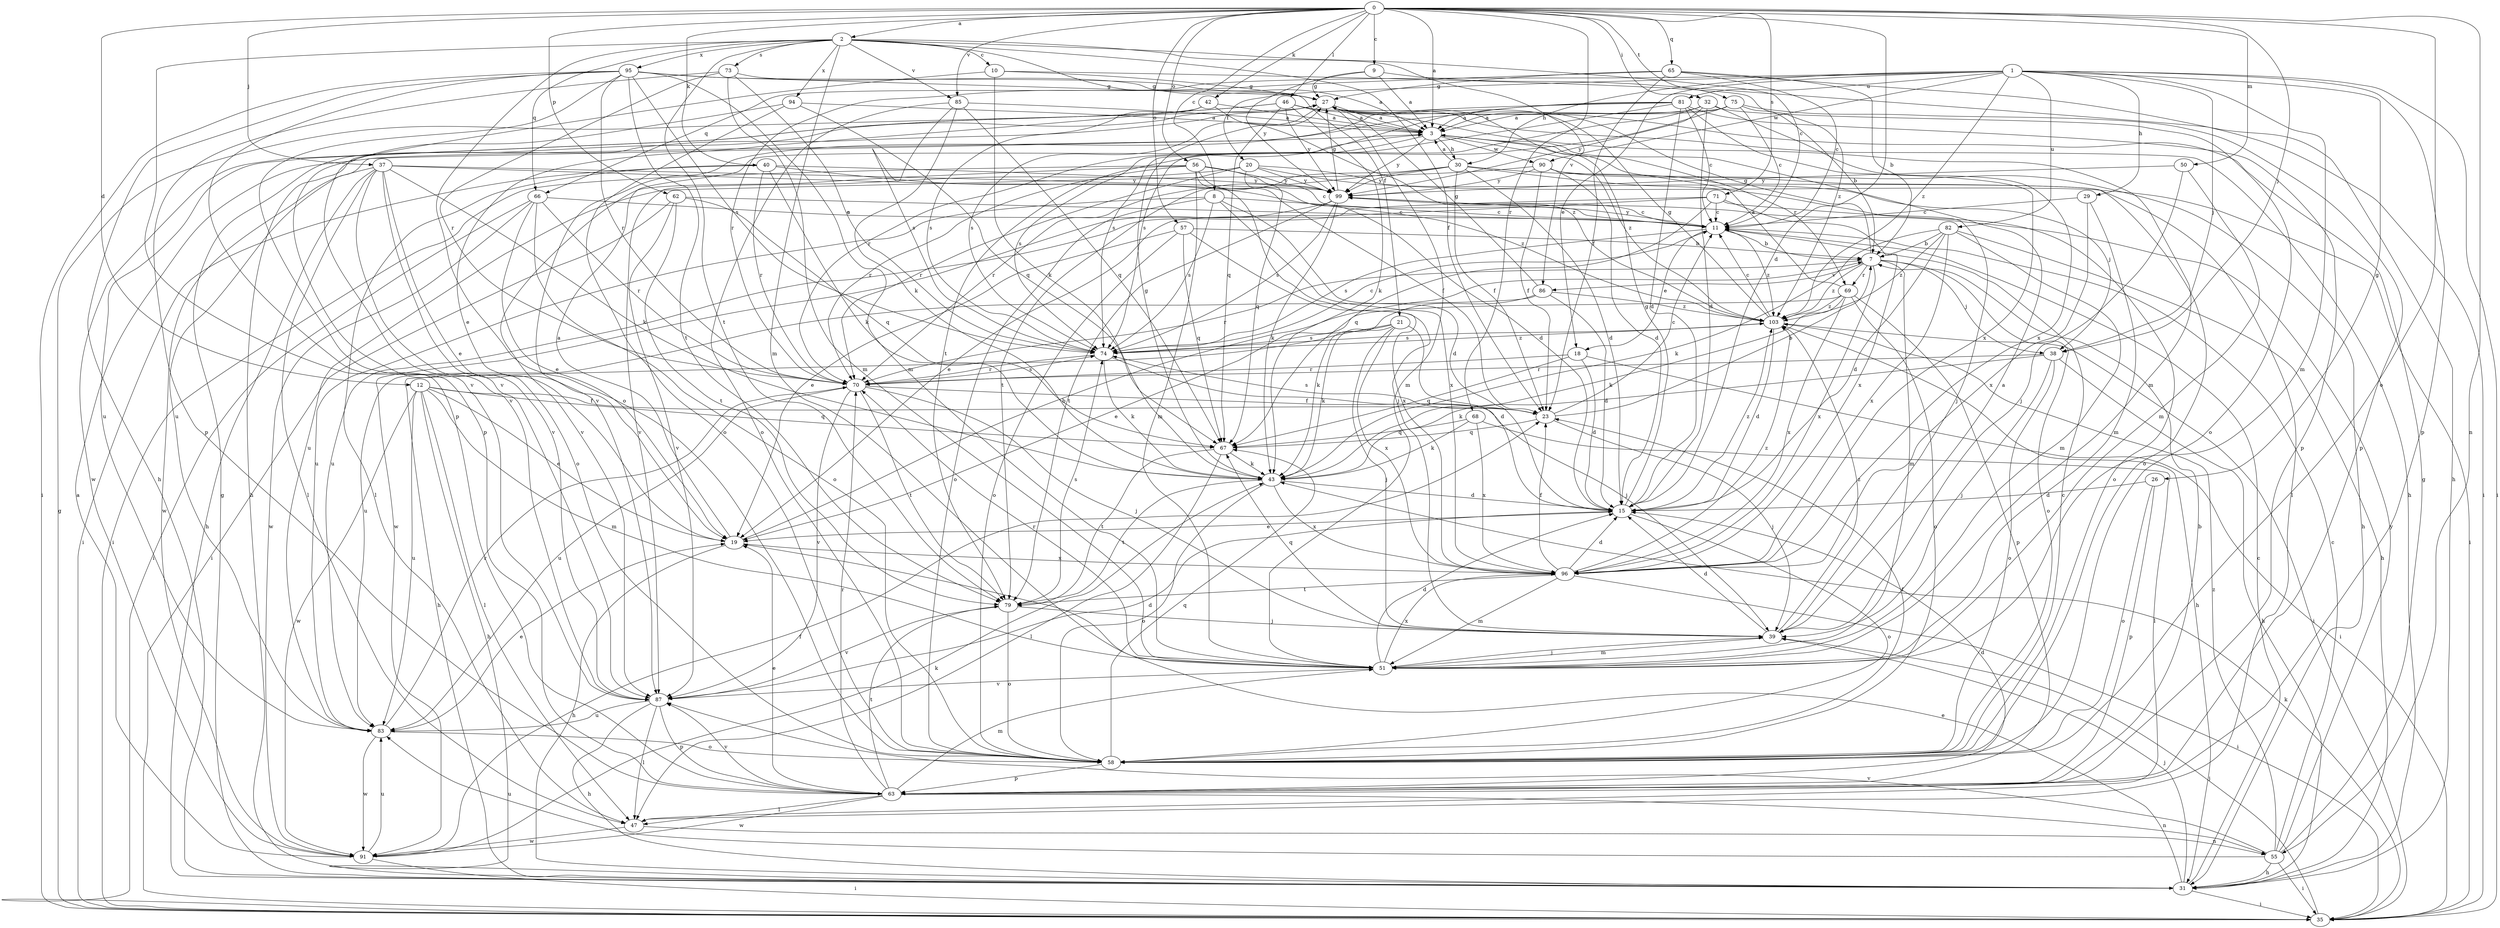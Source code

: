 strict digraph  {
0;
1;
2;
3;
7;
8;
9;
10;
11;
12;
15;
18;
19;
20;
21;
23;
26;
27;
29;
30;
31;
32;
35;
37;
38;
39;
40;
42;
43;
46;
47;
50;
51;
55;
56;
57;
58;
62;
63;
65;
66;
67;
68;
69;
70;
71;
73;
74;
75;
79;
81;
82;
83;
85;
86;
87;
90;
91;
94;
95;
96;
99;
103;
0 -> 2  [label=a];
0 -> 3  [label=a];
0 -> 8  [label=c];
0 -> 9  [label=c];
0 -> 12  [label=d];
0 -> 15  [label=d];
0 -> 32  [label=i];
0 -> 37  [label=j];
0 -> 38  [label=j];
0 -> 40  [label=k];
0 -> 42  [label=k];
0 -> 46  [label=l];
0 -> 50  [label=m];
0 -> 55  [label=n];
0 -> 56  [label=o];
0 -> 57  [label=o];
0 -> 58  [label=o];
0 -> 62  [label=p];
0 -> 65  [label=q];
0 -> 68  [label=r];
0 -> 71  [label=s];
0 -> 75  [label=t];
0 -> 85  [label=v];
1 -> 18  [label=e];
1 -> 20  [label=f];
1 -> 26  [label=g];
1 -> 29  [label=h];
1 -> 30  [label=h];
1 -> 35  [label=i];
1 -> 38  [label=j];
1 -> 51  [label=m];
1 -> 63  [label=p];
1 -> 66  [label=q];
1 -> 81  [label=u];
1 -> 82  [label=u];
1 -> 90  [label=w];
1 -> 103  [label=z];
2 -> 10  [label=c];
2 -> 11  [label=c];
2 -> 21  [label=f];
2 -> 23  [label=f];
2 -> 51  [label=m];
2 -> 58  [label=o];
2 -> 63  [label=p];
2 -> 66  [label=q];
2 -> 73  [label=s];
2 -> 79  [label=t];
2 -> 85  [label=v];
2 -> 86  [label=v];
2 -> 94  [label=x];
2 -> 95  [label=x];
3 -> 30  [label=h];
3 -> 69  [label=r];
3 -> 74  [label=s];
3 -> 90  [label=w];
3 -> 99  [label=y];
3 -> 103  [label=z];
7 -> 27  [label=g];
7 -> 38  [label=j];
7 -> 51  [label=m];
7 -> 58  [label=o];
7 -> 69  [label=r];
7 -> 70  [label=r];
7 -> 86  [label=v];
7 -> 96  [label=x];
7 -> 103  [label=z];
8 -> 11  [label=c];
8 -> 15  [label=d];
8 -> 58  [label=o];
8 -> 74  [label=s];
8 -> 83  [label=u];
8 -> 96  [label=x];
9 -> 3  [label=a];
9 -> 27  [label=g];
9 -> 35  [label=i];
9 -> 99  [label=y];
10 -> 27  [label=g];
10 -> 43  [label=k];
10 -> 87  [label=v];
10 -> 103  [label=z];
11 -> 7  [label=b];
11 -> 18  [label=e];
11 -> 74  [label=s];
11 -> 99  [label=y];
11 -> 103  [label=z];
12 -> 19  [label=e];
12 -> 23  [label=f];
12 -> 31  [label=h];
12 -> 47  [label=l];
12 -> 51  [label=m];
12 -> 67  [label=q];
12 -> 83  [label=u];
12 -> 91  [label=w];
15 -> 19  [label=e];
15 -> 27  [label=g];
15 -> 58  [label=o];
15 -> 103  [label=z];
18 -> 15  [label=d];
18 -> 35  [label=i];
18 -> 67  [label=q];
18 -> 70  [label=r];
19 -> 3  [label=a];
19 -> 7  [label=b];
19 -> 31  [label=h];
19 -> 96  [label=x];
20 -> 35  [label=i];
20 -> 38  [label=j];
20 -> 67  [label=q];
20 -> 70  [label=r];
20 -> 87  [label=v];
20 -> 99  [label=y];
21 -> 15  [label=d];
21 -> 31  [label=h];
21 -> 39  [label=j];
21 -> 43  [label=k];
21 -> 74  [label=s];
21 -> 96  [label=x];
23 -> 7  [label=b];
23 -> 11  [label=c];
23 -> 39  [label=j];
23 -> 67  [label=q];
23 -> 74  [label=s];
26 -> 15  [label=d];
26 -> 58  [label=o];
26 -> 63  [label=p];
27 -> 3  [label=a];
27 -> 31  [label=h];
27 -> 51  [label=m];
27 -> 74  [label=s];
29 -> 11  [label=c];
29 -> 51  [label=m];
29 -> 96  [label=x];
30 -> 3  [label=a];
30 -> 15  [label=d];
30 -> 23  [label=f];
30 -> 39  [label=j];
30 -> 47  [label=l];
30 -> 70  [label=r];
30 -> 79  [label=t];
30 -> 99  [label=y];
31 -> 11  [label=c];
31 -> 19  [label=e];
31 -> 27  [label=g];
31 -> 35  [label=i];
31 -> 39  [label=j];
32 -> 3  [label=a];
32 -> 15  [label=d];
32 -> 58  [label=o];
32 -> 74  [label=s];
32 -> 96  [label=x];
32 -> 99  [label=y];
35 -> 27  [label=g];
35 -> 39  [label=j];
35 -> 43  [label=k];
37 -> 19  [label=e];
37 -> 31  [label=h];
37 -> 43  [label=k];
37 -> 47  [label=l];
37 -> 58  [label=o];
37 -> 87  [label=v];
37 -> 91  [label=w];
37 -> 99  [label=y];
37 -> 103  [label=z];
38 -> 31  [label=h];
38 -> 39  [label=j];
38 -> 43  [label=k];
38 -> 58  [label=o];
38 -> 70  [label=r];
39 -> 3  [label=a];
39 -> 15  [label=d];
39 -> 51  [label=m];
39 -> 67  [label=q];
39 -> 103  [label=z];
40 -> 35  [label=i];
40 -> 39  [label=j];
40 -> 43  [label=k];
40 -> 47  [label=l];
40 -> 70  [label=r];
40 -> 99  [label=y];
42 -> 3  [label=a];
42 -> 19  [label=e];
42 -> 74  [label=s];
42 -> 103  [label=z];
43 -> 15  [label=d];
43 -> 27  [label=g];
43 -> 58  [label=o];
43 -> 79  [label=t];
43 -> 96  [label=x];
46 -> 3  [label=a];
46 -> 31  [label=h];
46 -> 43  [label=k];
46 -> 51  [label=m];
46 -> 67  [label=q];
46 -> 83  [label=u];
46 -> 91  [label=w];
46 -> 99  [label=y];
47 -> 55  [label=n];
47 -> 91  [label=w];
50 -> 39  [label=j];
50 -> 51  [label=m];
50 -> 99  [label=y];
51 -> 15  [label=d];
51 -> 39  [label=j];
51 -> 70  [label=r];
51 -> 87  [label=v];
51 -> 96  [label=x];
55 -> 11  [label=c];
55 -> 27  [label=g];
55 -> 31  [label=h];
55 -> 35  [label=i];
55 -> 83  [label=u];
55 -> 87  [label=v];
55 -> 99  [label=y];
55 -> 103  [label=z];
56 -> 11  [label=c];
56 -> 15  [label=d];
56 -> 23  [label=f];
56 -> 35  [label=i];
56 -> 51  [label=m];
56 -> 70  [label=r];
56 -> 87  [label=v];
56 -> 99  [label=y];
57 -> 7  [label=b];
57 -> 19  [label=e];
57 -> 58  [label=o];
57 -> 67  [label=q];
57 -> 96  [label=x];
58 -> 11  [label=c];
58 -> 23  [label=f];
58 -> 63  [label=p];
58 -> 67  [label=q];
62 -> 11  [label=c];
62 -> 35  [label=i];
62 -> 67  [label=q];
62 -> 79  [label=t];
62 -> 87  [label=v];
63 -> 7  [label=b];
63 -> 15  [label=d];
63 -> 19  [label=e];
63 -> 47  [label=l];
63 -> 51  [label=m];
63 -> 55  [label=n];
63 -> 70  [label=r];
63 -> 79  [label=t];
63 -> 87  [label=v];
63 -> 91  [label=w];
65 -> 7  [label=b];
65 -> 11  [label=c];
65 -> 23  [label=f];
65 -> 27  [label=g];
65 -> 31  [label=h];
65 -> 70  [label=r];
66 -> 11  [label=c];
66 -> 19  [label=e];
66 -> 35  [label=i];
66 -> 58  [label=o];
66 -> 70  [label=r];
66 -> 91  [label=w];
67 -> 43  [label=k];
67 -> 47  [label=l];
67 -> 79  [label=t];
68 -> 43  [label=k];
68 -> 47  [label=l];
68 -> 67  [label=q];
68 -> 96  [label=x];
69 -> 3  [label=a];
69 -> 19  [label=e];
69 -> 43  [label=k];
69 -> 58  [label=o];
69 -> 63  [label=p];
69 -> 96  [label=x];
69 -> 103  [label=z];
70 -> 23  [label=f];
70 -> 39  [label=j];
70 -> 74  [label=s];
70 -> 79  [label=t];
70 -> 83  [label=u];
70 -> 87  [label=v];
71 -> 11  [label=c];
71 -> 19  [label=e];
71 -> 58  [label=o];
71 -> 67  [label=q];
71 -> 83  [label=u];
71 -> 96  [label=x];
73 -> 27  [label=g];
73 -> 51  [label=m];
73 -> 63  [label=p];
73 -> 70  [label=r];
73 -> 74  [label=s];
74 -> 11  [label=c];
74 -> 39  [label=j];
74 -> 43  [label=k];
74 -> 70  [label=r];
74 -> 103  [label=z];
75 -> 3  [label=a];
75 -> 7  [label=b];
75 -> 11  [label=c];
75 -> 63  [label=p];
75 -> 79  [label=t];
75 -> 83  [label=u];
79 -> 39  [label=j];
79 -> 58  [label=o];
79 -> 74  [label=s];
79 -> 87  [label=v];
81 -> 3  [label=a];
81 -> 11  [label=c];
81 -> 15  [label=d];
81 -> 63  [label=p];
81 -> 70  [label=r];
81 -> 74  [label=s];
81 -> 87  [label=v];
81 -> 96  [label=x];
82 -> 7  [label=b];
82 -> 15  [label=d];
82 -> 31  [label=h];
82 -> 43  [label=k];
82 -> 51  [label=m];
82 -> 96  [label=x];
82 -> 103  [label=z];
83 -> 19  [label=e];
83 -> 58  [label=o];
83 -> 70  [label=r];
83 -> 91  [label=w];
85 -> 3  [label=a];
85 -> 43  [label=k];
85 -> 58  [label=o];
85 -> 67  [label=q];
85 -> 74  [label=s];
86 -> 15  [label=d];
86 -> 27  [label=g];
86 -> 43  [label=k];
86 -> 83  [label=u];
86 -> 103  [label=z];
87 -> 15  [label=d];
87 -> 31  [label=h];
87 -> 47  [label=l];
87 -> 63  [label=p];
87 -> 83  [label=u];
90 -> 15  [label=d];
90 -> 23  [label=f];
90 -> 31  [label=h];
90 -> 58  [label=o];
90 -> 83  [label=u];
90 -> 99  [label=y];
91 -> 3  [label=a];
91 -> 23  [label=f];
91 -> 35  [label=i];
91 -> 43  [label=k];
91 -> 83  [label=u];
94 -> 3  [label=a];
94 -> 58  [label=o];
94 -> 67  [label=q];
94 -> 87  [label=v];
95 -> 3  [label=a];
95 -> 27  [label=g];
95 -> 31  [label=h];
95 -> 35  [label=i];
95 -> 51  [label=m];
95 -> 63  [label=p];
95 -> 70  [label=r];
95 -> 74  [label=s];
95 -> 79  [label=t];
95 -> 87  [label=v];
96 -> 15  [label=d];
96 -> 23  [label=f];
96 -> 35  [label=i];
96 -> 51  [label=m];
96 -> 79  [label=t];
96 -> 103  [label=z];
99 -> 11  [label=c];
99 -> 27  [label=g];
99 -> 43  [label=k];
99 -> 74  [label=s];
99 -> 79  [label=t];
99 -> 91  [label=w];
103 -> 11  [label=c];
103 -> 15  [label=d];
103 -> 27  [label=g];
103 -> 31  [label=h];
103 -> 35  [label=i];
103 -> 74  [label=s];
}
